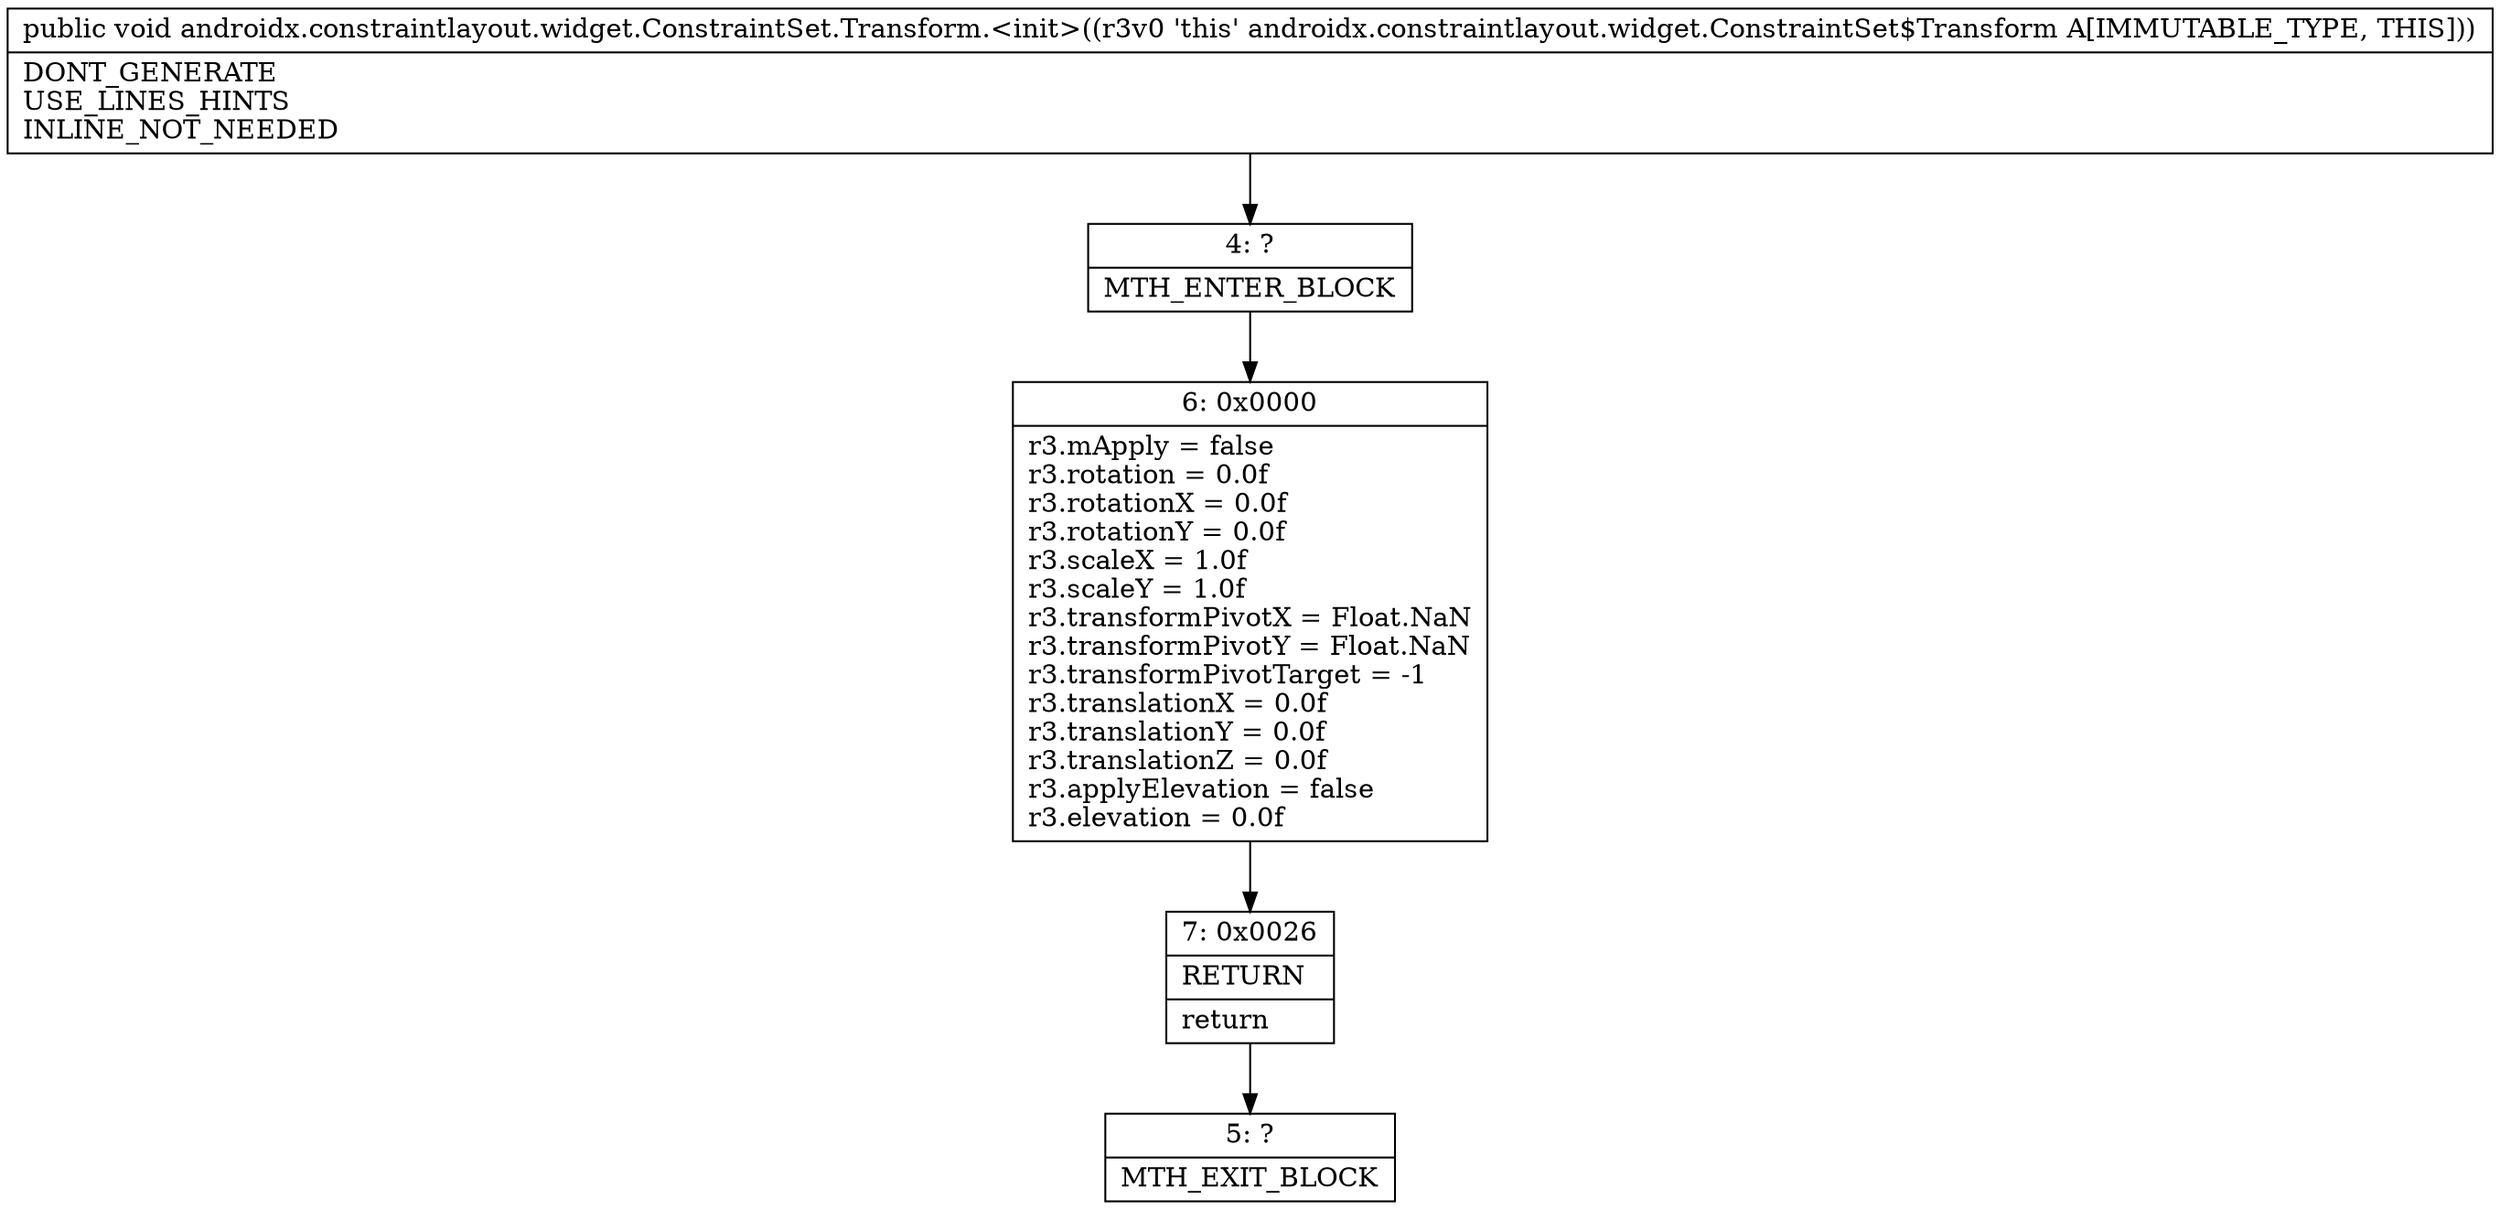 digraph "CFG forandroidx.constraintlayout.widget.ConstraintSet.Transform.\<init\>()V" {
Node_4 [shape=record,label="{4\:\ ?|MTH_ENTER_BLOCK\l}"];
Node_6 [shape=record,label="{6\:\ 0x0000|r3.mApply = false\lr3.rotation = 0.0f\lr3.rotationX = 0.0f\lr3.rotationY = 0.0f\lr3.scaleX = 1.0f\lr3.scaleY = 1.0f\lr3.transformPivotX = Float.NaN\lr3.transformPivotY = Float.NaN\lr3.transformPivotTarget = \-1\lr3.translationX = 0.0f\lr3.translationY = 0.0f\lr3.translationZ = 0.0f\lr3.applyElevation = false\lr3.elevation = 0.0f\l}"];
Node_7 [shape=record,label="{7\:\ 0x0026|RETURN\l|return\l}"];
Node_5 [shape=record,label="{5\:\ ?|MTH_EXIT_BLOCK\l}"];
MethodNode[shape=record,label="{public void androidx.constraintlayout.widget.ConstraintSet.Transform.\<init\>((r3v0 'this' androidx.constraintlayout.widget.ConstraintSet$Transform A[IMMUTABLE_TYPE, THIS]))  | DONT_GENERATE\lUSE_LINES_HINTS\lINLINE_NOT_NEEDED\l}"];
MethodNode -> Node_4;Node_4 -> Node_6;
Node_6 -> Node_7;
Node_7 -> Node_5;
}

